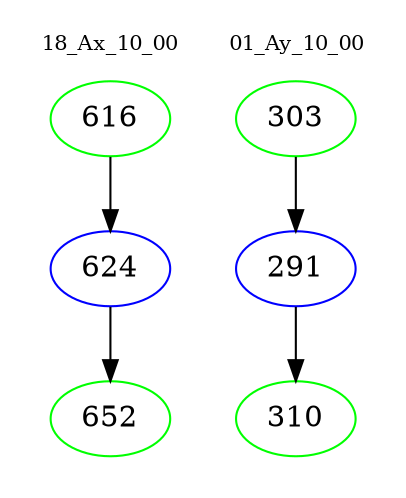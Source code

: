 digraph{
subgraph cluster_0 {
color = white
label = "18_Ax_10_00";
fontsize=10;
T0_616 [label="616", color="green"]
T0_616 -> T0_624 [color="black"]
T0_624 [label="624", color="blue"]
T0_624 -> T0_652 [color="black"]
T0_652 [label="652", color="green"]
}
subgraph cluster_1 {
color = white
label = "01_Ay_10_00";
fontsize=10;
T1_303 [label="303", color="green"]
T1_303 -> T1_291 [color="black"]
T1_291 [label="291", color="blue"]
T1_291 -> T1_310 [color="black"]
T1_310 [label="310", color="green"]
}
}
